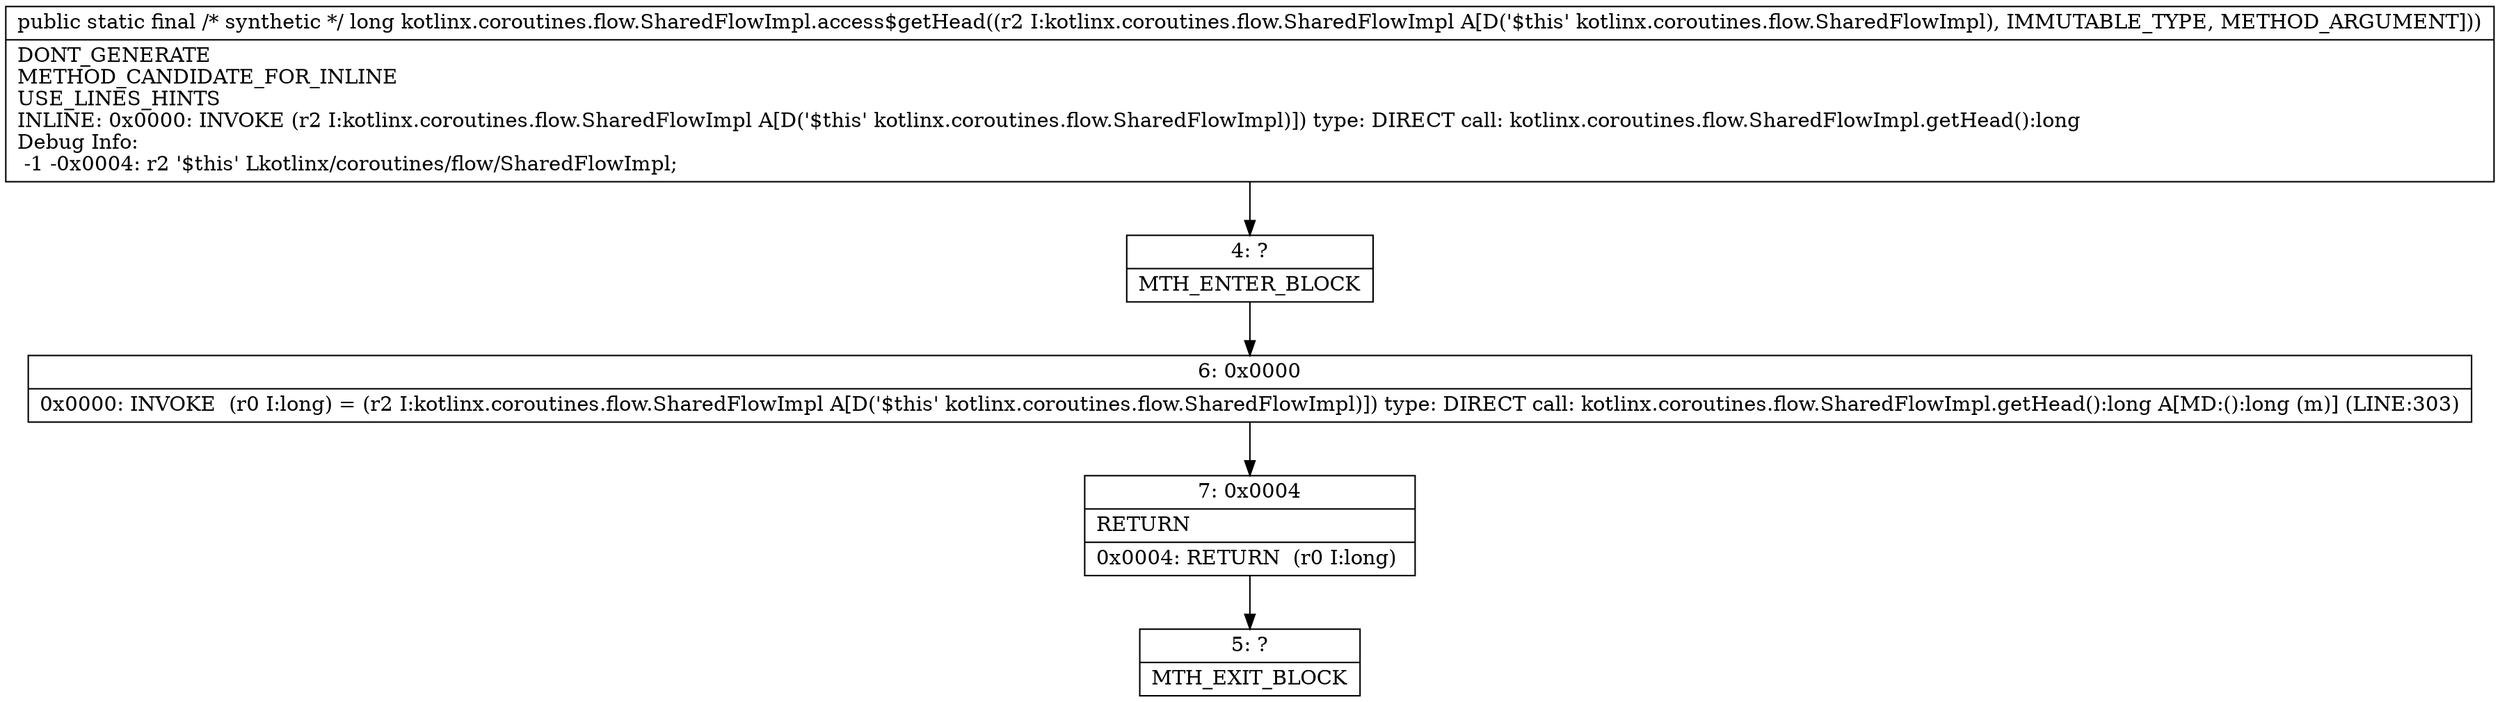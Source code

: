 digraph "CFG forkotlinx.coroutines.flow.SharedFlowImpl.access$getHead(Lkotlinx\/coroutines\/flow\/SharedFlowImpl;)J" {
Node_4 [shape=record,label="{4\:\ ?|MTH_ENTER_BLOCK\l}"];
Node_6 [shape=record,label="{6\:\ 0x0000|0x0000: INVOKE  (r0 I:long) = (r2 I:kotlinx.coroutines.flow.SharedFlowImpl A[D('$this' kotlinx.coroutines.flow.SharedFlowImpl)]) type: DIRECT call: kotlinx.coroutines.flow.SharedFlowImpl.getHead():long A[MD:():long (m)] (LINE:303)\l}"];
Node_7 [shape=record,label="{7\:\ 0x0004|RETURN\l|0x0004: RETURN  (r0 I:long) \l}"];
Node_5 [shape=record,label="{5\:\ ?|MTH_EXIT_BLOCK\l}"];
MethodNode[shape=record,label="{public static final \/* synthetic *\/ long kotlinx.coroutines.flow.SharedFlowImpl.access$getHead((r2 I:kotlinx.coroutines.flow.SharedFlowImpl A[D('$this' kotlinx.coroutines.flow.SharedFlowImpl), IMMUTABLE_TYPE, METHOD_ARGUMENT]))  | DONT_GENERATE\lMETHOD_CANDIDATE_FOR_INLINE\lUSE_LINES_HINTS\lINLINE: 0x0000: INVOKE  (r2 I:kotlinx.coroutines.flow.SharedFlowImpl A[D('$this' kotlinx.coroutines.flow.SharedFlowImpl)]) type: DIRECT call: kotlinx.coroutines.flow.SharedFlowImpl.getHead():long\lDebug Info:\l  \-1 \-0x0004: r2 '$this' Lkotlinx\/coroutines\/flow\/SharedFlowImpl;\l}"];
MethodNode -> Node_4;Node_4 -> Node_6;
Node_6 -> Node_7;
Node_7 -> Node_5;
}

